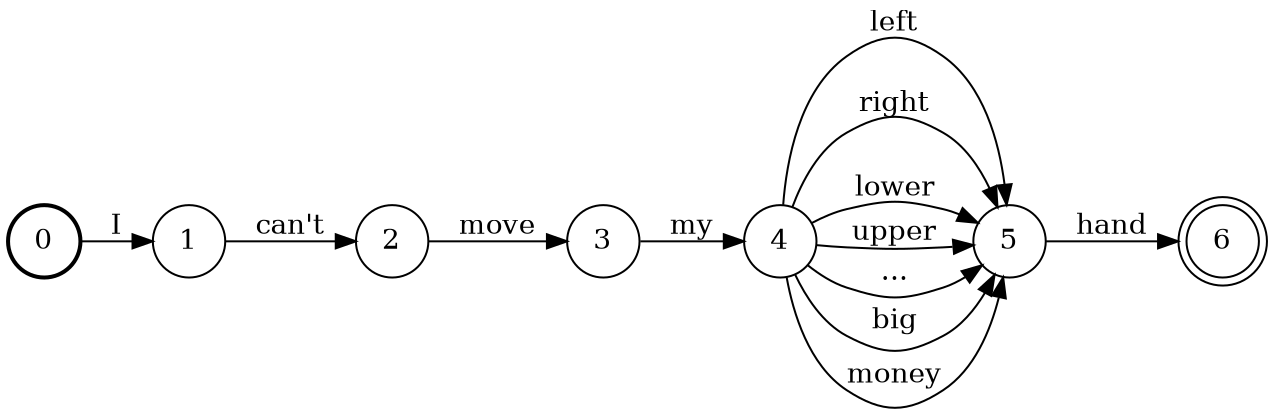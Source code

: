 digraph FST {
rankdir = LR;
size = "8.5,11";
label = "";
center = 1;
orientation = Portrait;
ranksep = "0.4";
nodesep = "0.25";
0 [label = "0", shape = circle, style = bold, fontsize = 14]
	0 -> 1 [label = "I", fontsize = 14];
1 [label = "1", shape = circle, style = solid, fontsize = 14]
	1 -> 2 [label = "can't", fontsize = 14];
2 [label = "2", shape = circle, style = solid, fontsize = 14]
	2 -> 3 [label = "move", fontsize = 14];
3 [label = "3", shape = circle, style = solid, fontsize = 14]
	3 -> 4 [label = "my", fontsize = 14];
4 [label = "4", shape = circle, style = solid, fontsize = 14]
	4 -> 5 [label = "left", fontsize = 14];
	4 -> 5 [label = "right", fontsize = 14];
	4 -> 5 [label = "lower", fontsize = 14];
	4 -> 5 [label = "upper", fontsize = 14];
	4 -> 5 [label = "...", fontsize = 14];
	4 -> 5 [label = "big", fontsize = 14];
	4 -> 5 [label = "money", fontsize = 14];
5 [label = "5", shape = circle, style = solid, fontsize = 14]
	5 -> 6 [label = "hand", fontsize = 14];
6 [label = "6", shape = doublecircle, style = solid, fontsize = 14]
}
